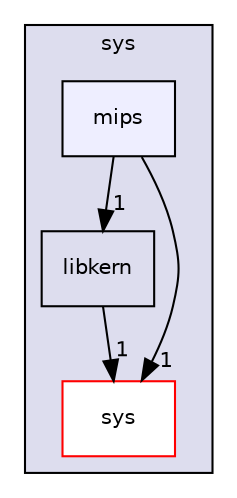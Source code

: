 digraph "src/sys/mips" {
  compound=true
  node [ fontsize="10", fontname="Helvetica"];
  edge [ labelfontsize="10", labelfontname="Helvetica"];
  subgraph clusterdir_220d2bd384b446346a1cdcf02b1b2295 {
    graph [ bgcolor="#ddddee", pencolor="black", label="sys" fontname="Helvetica", fontsize="10", URL="dir_220d2bd384b446346a1cdcf02b1b2295.html"]
  dir_19f1cc32150d20f3a8bed292754be1e3 [shape=box label="libkern" URL="dir_19f1cc32150d20f3a8bed292754be1e3.html"];
  dir_c529fe1005f766361284165817aae3f9 [shape=box label="sys" fillcolor="white" style="filled" color="red" URL="dir_c529fe1005f766361284165817aae3f9.html"];
  dir_593cc3a4d0f8548784a534c65ffefa28 [shape=box, label="mips", style="filled", fillcolor="#eeeeff", pencolor="black", URL="dir_593cc3a4d0f8548784a534c65ffefa28.html"];
  }
  dir_19f1cc32150d20f3a8bed292754be1e3->dir_c529fe1005f766361284165817aae3f9 [headlabel="1", labeldistance=1.5 headhref="dir_000010_000013.html"];
  dir_593cc3a4d0f8548784a534c65ffefa28->dir_19f1cc32150d20f3a8bed292754be1e3 [headlabel="1", labeldistance=1.5 headhref="dir_000003_000010.html"];
  dir_593cc3a4d0f8548784a534c65ffefa28->dir_c529fe1005f766361284165817aae3f9 [headlabel="1", labeldistance=1.5 headhref="dir_000003_000013.html"];
}
